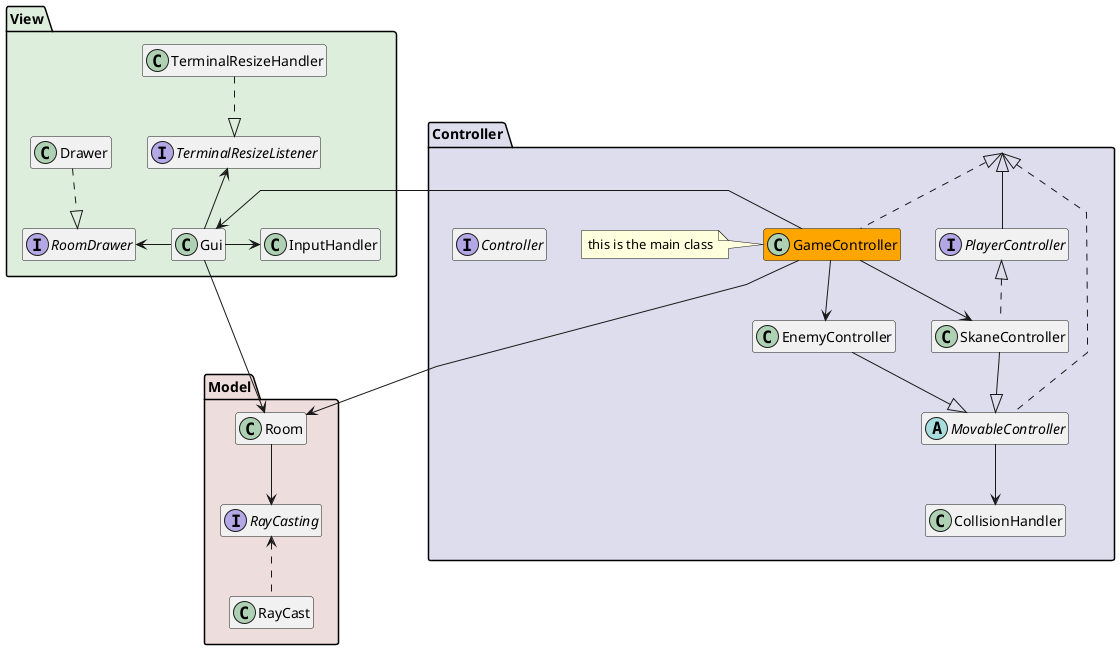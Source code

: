 @startuml

hide empty members
skinparam shadowing false
skinparam linetype polyline

package "Model" #EEDDDD {
  class Room {}
  interface RayCasting {}
  class RayCast {}
}

package "View" #DDEEDD {
  /'
  class CivieView {}
  class LaserView {}
  class MeleeGuyView {}
  class RangedGuyView {}
  class RoomView {}
  class SkaneView {}
  class WallView {}
  '/

  class Drawer {}
  interface RoomDrawer {}
  class Gui {}
  class TerminalResizeHandler {}
  interface TerminalResizeListener {}
  class InputHandler {}
}

package "Controller" #DDDDEE {
  class CollisionHandler {}
  interface Controller {}
  class EnemyController {}
  abstract class MovableController {}
  interface PlayerController {}
  class SkaneController {}

  class GameController #orange {}
  note left of GameController
  this is the main class
  end note
}

PlayerController -up-^ Controller
MovableController .up.^ Controller
MovableController -down-> CollisionHandler
GameController .up.^ Controller
GameController -down-> SkaneController
GameController -down-> EnemyController

EnemyController --^ MovableController
SkaneController --^ MovableController 
SkaneController .up.^ PlayerController

/'
Drawer -up-> CivieView
Drawer -up-> LaserView
Drawer -up-> MeleeGuyView
Drawer -up-> RangedGuyView
Drawer -up-> RoomView
Drawer -up-> SkaneView
Drawer -up-> WallView
'/
Drawer .down.^ RoomDrawer 
TerminalResizeHandler .down.^ TerminalResizeListener
Gui -up-> TerminalResizeListener
Gui -left-> RoomDrawer
Gui -down-> Room
Gui -right-> InputHandler


GameController ---> Room
GameController --right-> Gui

Room -down-> RayCasting
RayCast .up.> RayCasting

@enduml

